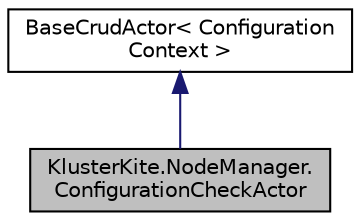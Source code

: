 digraph "KlusterKite.NodeManager.ConfigurationCheckActor"
{
  edge [fontname="Helvetica",fontsize="10",labelfontname="Helvetica",labelfontsize="10"];
  node [fontname="Helvetica",fontsize="10",shape=record];
  Node0 [label="KlusterKite.NodeManager.\lConfigurationCheckActor",height=0.2,width=0.4,color="black", fillcolor="grey75", style="filled", fontcolor="black"];
  Node1 -> Node0 [dir="back",color="midnightblue",fontsize="10",style="solid",fontname="Helvetica"];
  Node1 [label="BaseCrudActor\< Configuration\lContext \>",height=0.2,width=0.4,color="black", fillcolor="white", style="filled",URL="$class_kluster_kite_1_1_data_1_1_base_crud_actor.html"];
}
